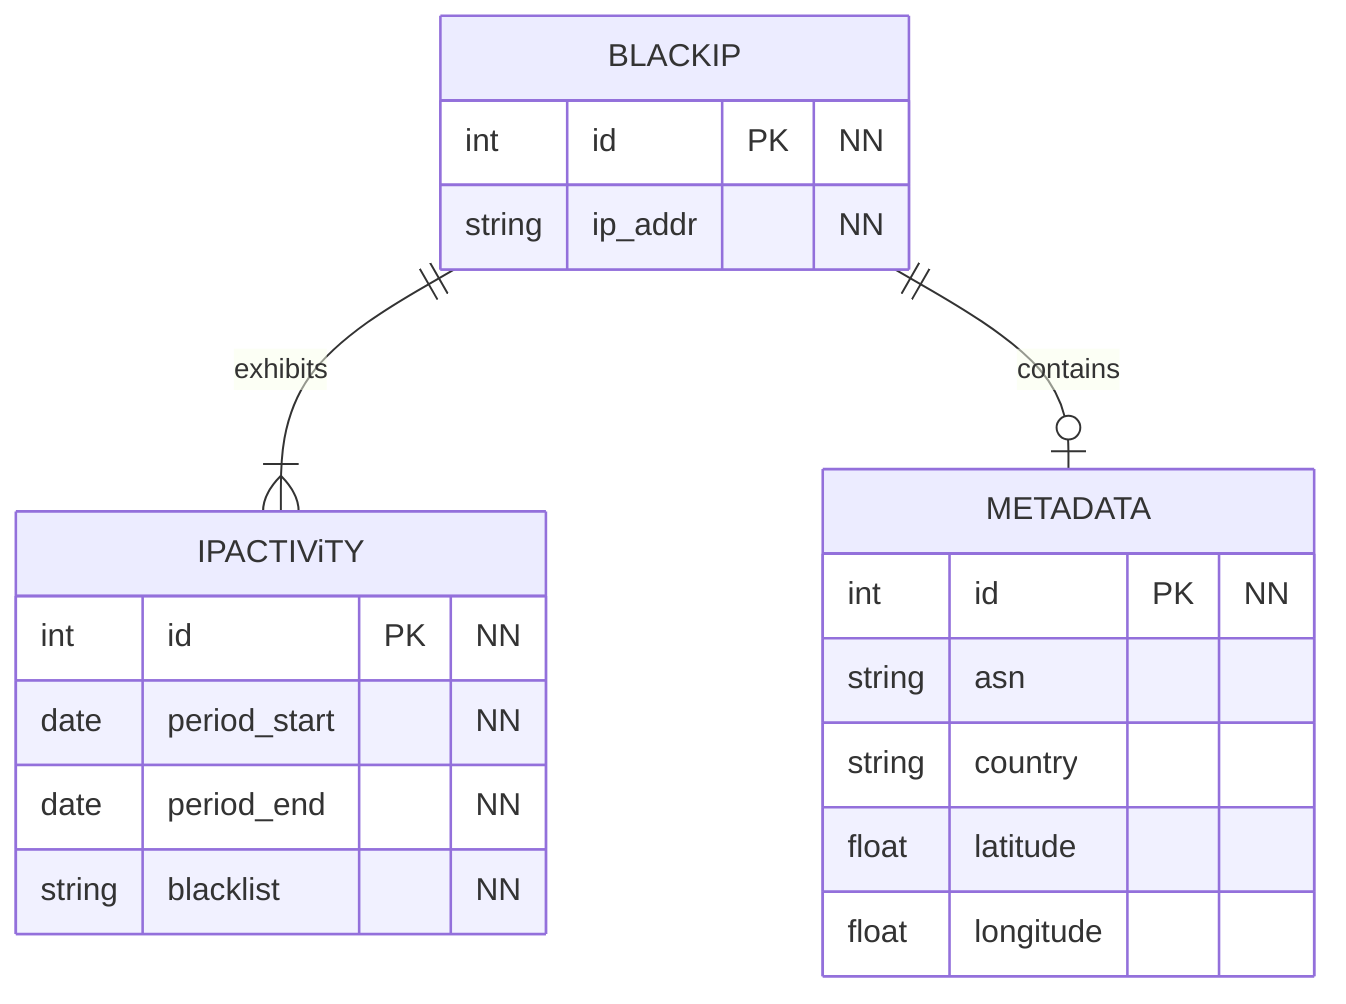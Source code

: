 erDiagram
    BLACKIP ||--|{ IPACTIViTY : exhibits
    BLACKIP {
        int id PK "NN"
        string ip_addr "NN"
    }
    BLACKIP ||--o| METADATA : contains
    IPACTIViTY {
        int id PK "NN"
        date period_start "NN"
        date period_end "NN"
        string blacklist "NN"
    }
    METADATA {
        int id PK "NN"
        string asn
        string country
        float latitude
        float longitude
    }